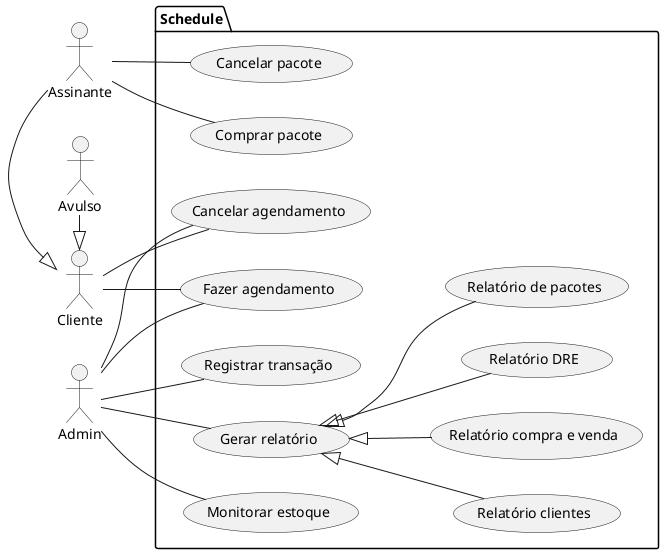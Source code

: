 @startuml
left to right direction
actor Cliente as C
actor Admin as A
actor Assinante as S
actor Avulso as V
package Schedule{
  usecase "Fazer agendamento" as UC1
  usecase "Cancelar agendamento" as UC2
  usecase "Comprar pacote" as UC3
  usecase "Cancelar pacote" as UC4
  usecase "Monitorar estoque" as UC5
  usecase "Registrar transação" as UC6
  usecase "Gerar relatório" as UC7
  usecase "Relatório clientes" as UC8
  usecase "Relatório compra e venda" as UC9
  usecase "Relatório DRE" as UC10
  usecase "Relatório de pacotes" as UC11
}
C <|-left- S
C <|-left- V
A -- UC1
A -- UC2
A -- UC5
A -- UC6
A -- UC7
S -- UC3
S -- UC4
C -- UC1
C -- UC2
(UC7) <|-- (UC8)
(UC7) <|-- (UC9)
(UC7) <|-- (UC10)
(UC7) <|-- (UC11)
@enduml

